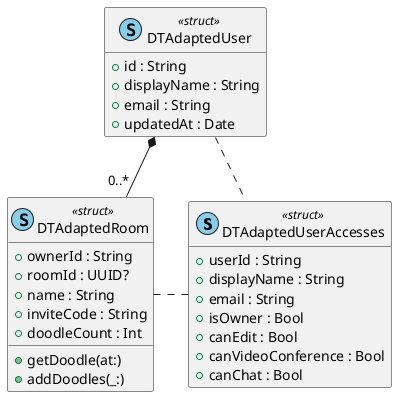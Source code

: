 @startuml
' STYLE START
hide empty members
skinparam shadowing false
' STYLE END

class "DTAdaptedUserAccesses" as DTAdaptedUserAccesses << (S, SkyBlue) struct >> { 
  +userId : String
  +displayName : String
  +email : String
  +isOwner : Bool
  +canEdit : Bool
  +canVideoConference : Bool
  +canChat : Bool
}

class "DTAdaptedUser" as DTAdaptedUser << (S, SkyBlue) struct >> { 
  +id : String
  +displayName : String
  +email : String
  +updatedAt : Date
}

class "DTAdaptedRoom" as DTAdaptedRoom << (S, SkyBlue) struct >> { 
  +ownerId : String
  +roomId : UUID?
  +name : String
  +inviteCode : String
  +doodleCount : Int
  +getDoodle(at:)
  +addDoodles(_:) 
}

DTAdaptedUser *-- "0..*" DTAdaptedRoom
DTAdaptedUserAccesses ..left. DTAdaptedUser
DTAdaptedUserAccesses ..left. DTAdaptedRoom 
@enduml